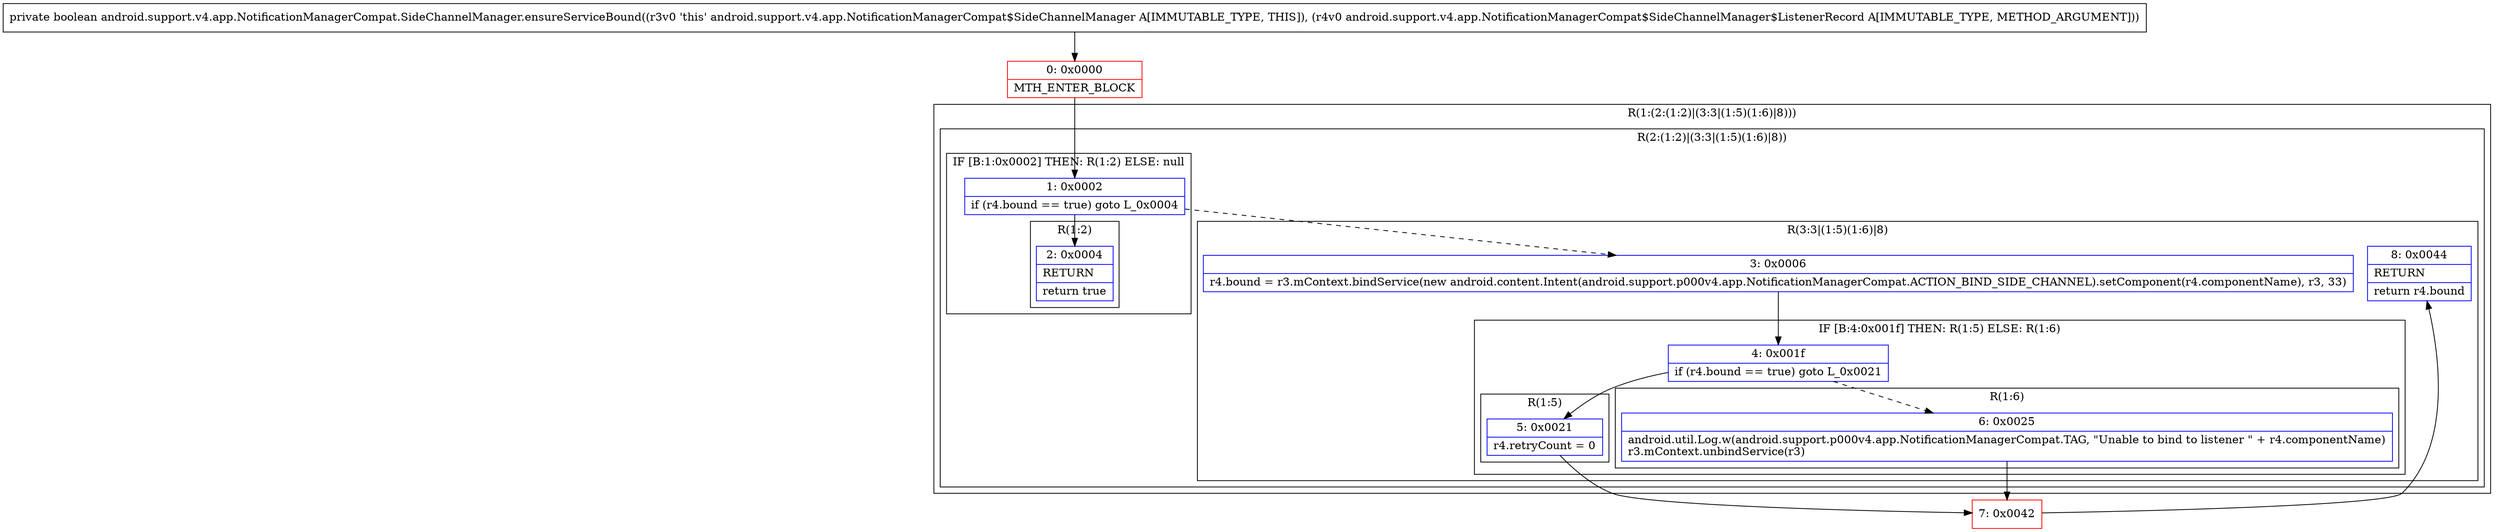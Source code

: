 digraph "CFG forandroid.support.v4.app.NotificationManagerCompat.SideChannelManager.ensureServiceBound(Landroid\/support\/v4\/app\/NotificationManagerCompat$SideChannelManager$ListenerRecord;)Z" {
subgraph cluster_Region_346013328 {
label = "R(1:(2:(1:2)|(3:3|(1:5)(1:6)|8)))";
node [shape=record,color=blue];
subgraph cluster_Region_1021623125 {
label = "R(2:(1:2)|(3:3|(1:5)(1:6)|8))";
node [shape=record,color=blue];
subgraph cluster_IfRegion_972129753 {
label = "IF [B:1:0x0002] THEN: R(1:2) ELSE: null";
node [shape=record,color=blue];
Node_1 [shape=record,label="{1\:\ 0x0002|if (r4.bound == true) goto L_0x0004\l}"];
subgraph cluster_Region_705771054 {
label = "R(1:2)";
node [shape=record,color=blue];
Node_2 [shape=record,label="{2\:\ 0x0004|RETURN\l|return true\l}"];
}
}
subgraph cluster_Region_1133737666 {
label = "R(3:3|(1:5)(1:6)|8)";
node [shape=record,color=blue];
Node_3 [shape=record,label="{3\:\ 0x0006|r4.bound = r3.mContext.bindService(new android.content.Intent(android.support.p000v4.app.NotificationManagerCompat.ACTION_BIND_SIDE_CHANNEL).setComponent(r4.componentName), r3, 33)\l}"];
subgraph cluster_IfRegion_1521767414 {
label = "IF [B:4:0x001f] THEN: R(1:5) ELSE: R(1:6)";
node [shape=record,color=blue];
Node_4 [shape=record,label="{4\:\ 0x001f|if (r4.bound == true) goto L_0x0021\l}"];
subgraph cluster_Region_1868483124 {
label = "R(1:5)";
node [shape=record,color=blue];
Node_5 [shape=record,label="{5\:\ 0x0021|r4.retryCount = 0\l}"];
}
subgraph cluster_Region_1289560503 {
label = "R(1:6)";
node [shape=record,color=blue];
Node_6 [shape=record,label="{6\:\ 0x0025|android.util.Log.w(android.support.p000v4.app.NotificationManagerCompat.TAG, \"Unable to bind to listener \" + r4.componentName)\lr3.mContext.unbindService(r3)\l}"];
}
}
Node_8 [shape=record,label="{8\:\ 0x0044|RETURN\l|return r4.bound\l}"];
}
}
}
Node_0 [shape=record,color=red,label="{0\:\ 0x0000|MTH_ENTER_BLOCK\l}"];
Node_7 [shape=record,color=red,label="{7\:\ 0x0042}"];
MethodNode[shape=record,label="{private boolean android.support.v4.app.NotificationManagerCompat.SideChannelManager.ensureServiceBound((r3v0 'this' android.support.v4.app.NotificationManagerCompat$SideChannelManager A[IMMUTABLE_TYPE, THIS]), (r4v0 android.support.v4.app.NotificationManagerCompat$SideChannelManager$ListenerRecord A[IMMUTABLE_TYPE, METHOD_ARGUMENT])) }"];
MethodNode -> Node_0;
Node_1 -> Node_2;
Node_1 -> Node_3[style=dashed];
Node_3 -> Node_4;
Node_4 -> Node_5;
Node_4 -> Node_6[style=dashed];
Node_5 -> Node_7;
Node_6 -> Node_7;
Node_0 -> Node_1;
Node_7 -> Node_8;
}

